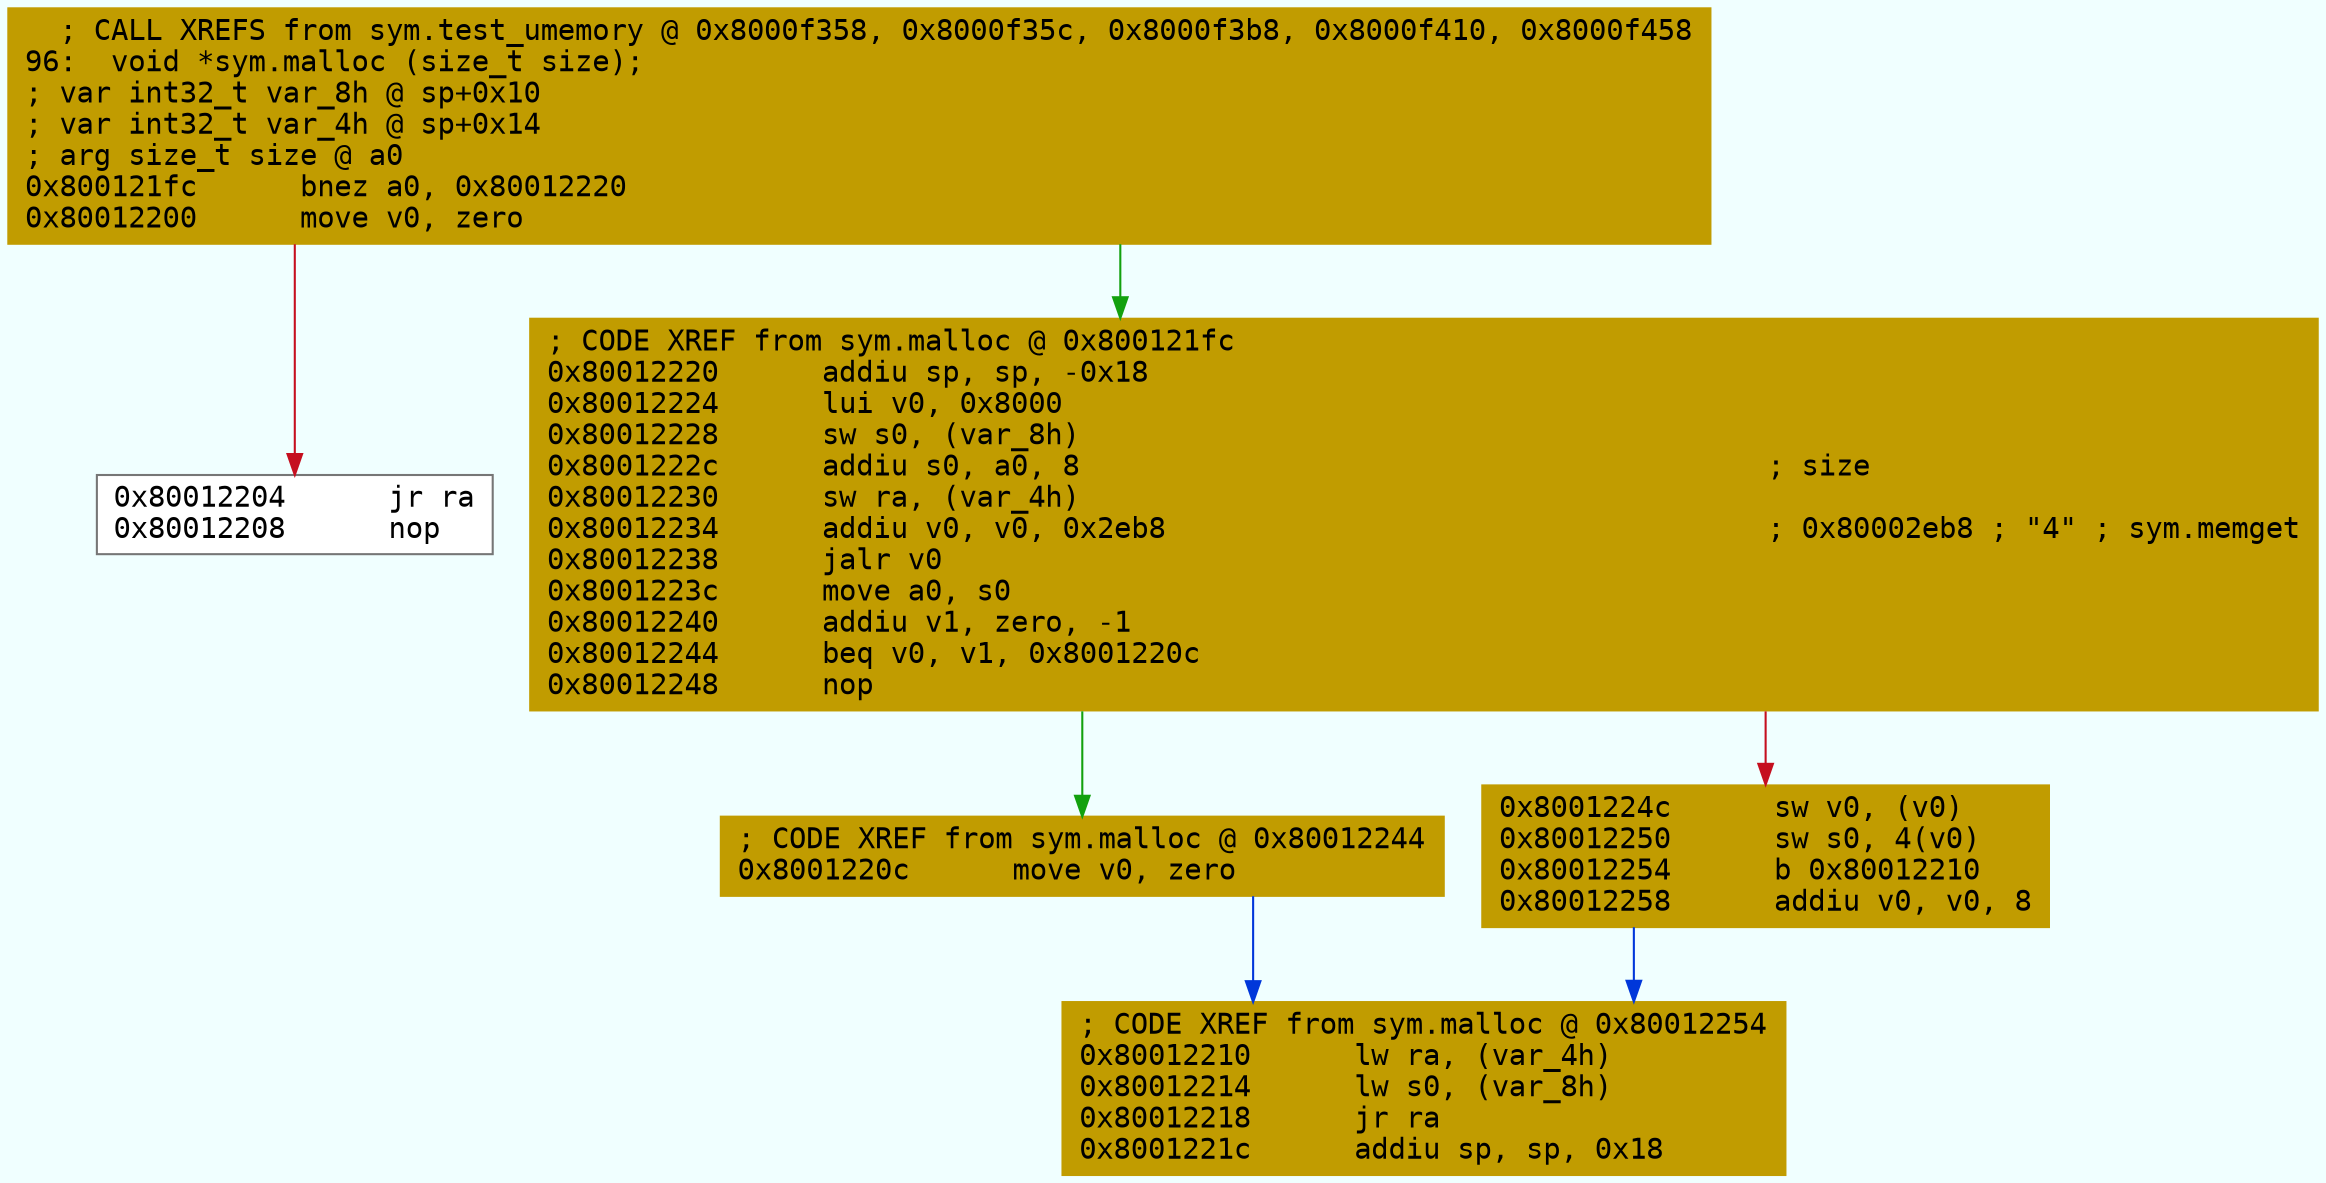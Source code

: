 digraph code {
	graph [bgcolor=azure fontsize=8 fontname="Courier" splines="ortho"];
	node [fillcolor=gray style=filled shape=box];
	edge [arrowhead="normal"];
	"0x800121fc" [URL="sym.malloc/0x800121fc", fillcolor="#c19c00",color="#c19c00", fontname="Courier",label="  ; CALL XREFS from sym.test_umemory @ 0x8000f358, 0x8000f35c, 0x8000f3b8, 0x8000f410, 0x8000f458\l96:  void *sym.malloc (size_t size);\l; var int32_t var_8h @ sp+0x10\l; var int32_t var_4h @ sp+0x14\l; arg size_t size @ a0\l0x800121fc      bnez a0, 0x80012220\l0x80012200      move v0, zero\l"]
	"0x80012204" [URL="sym.malloc/0x80012204", fillcolor="white",color="#767676", fontname="Courier",label="0x80012204      jr ra\l0x80012208      nop\l"]
	"0x8001220c" [URL="sym.malloc/0x8001220c", fillcolor="#c19c00",color="#c19c00", fontname="Courier",label="; CODE XREF from sym.malloc @ 0x80012244\l0x8001220c      move v0, zero\l"]
	"0x80012210" [URL="sym.malloc/0x80012210", fillcolor="#c19c00",color="#c19c00", fontname="Courier",label="; CODE XREF from sym.malloc @ 0x80012254\l0x80012210      lw ra, (var_4h)\l0x80012214      lw s0, (var_8h)\l0x80012218      jr ra\l0x8001221c      addiu sp, sp, 0x18\l"]
	"0x80012220" [URL="sym.malloc/0x80012220", fillcolor="#c19c00",color="#c19c00", fontname="Courier",label="; CODE XREF from sym.malloc @ 0x800121fc\l0x80012220      addiu sp, sp, -0x18\l0x80012224      lui v0, 0x8000\l0x80012228      sw s0, (var_8h)\l0x8001222c      addiu s0, a0, 8                                        ; size\l0x80012230      sw ra, (var_4h)\l0x80012234      addiu v0, v0, 0x2eb8                                   ; 0x80002eb8 ; \"4\" ; sym.memget\l0x80012238      jalr v0\l0x8001223c      move a0, s0\l0x80012240      addiu v1, zero, -1\l0x80012244      beq v0, v1, 0x8001220c\l0x80012248      nop\l"]
	"0x8001224c" [URL="sym.malloc/0x8001224c", fillcolor="#c19c00",color="#c19c00", fontname="Courier",label="0x8001224c      sw v0, (v0)\l0x80012250      sw s0, 4(v0)\l0x80012254      b 0x80012210\l0x80012258      addiu v0, v0, 8\l"]
        "0x800121fc" -> "0x80012220" [color="#13a10e"];
        "0x800121fc" -> "0x80012204" [color="#c50f1f"];
        "0x8001220c" -> "0x80012210" [color="#0037da"];
        "0x80012220" -> "0x8001220c" [color="#13a10e"];
        "0x80012220" -> "0x8001224c" [color="#c50f1f"];
        "0x8001224c" -> "0x80012210" [color="#0037da"];
}

